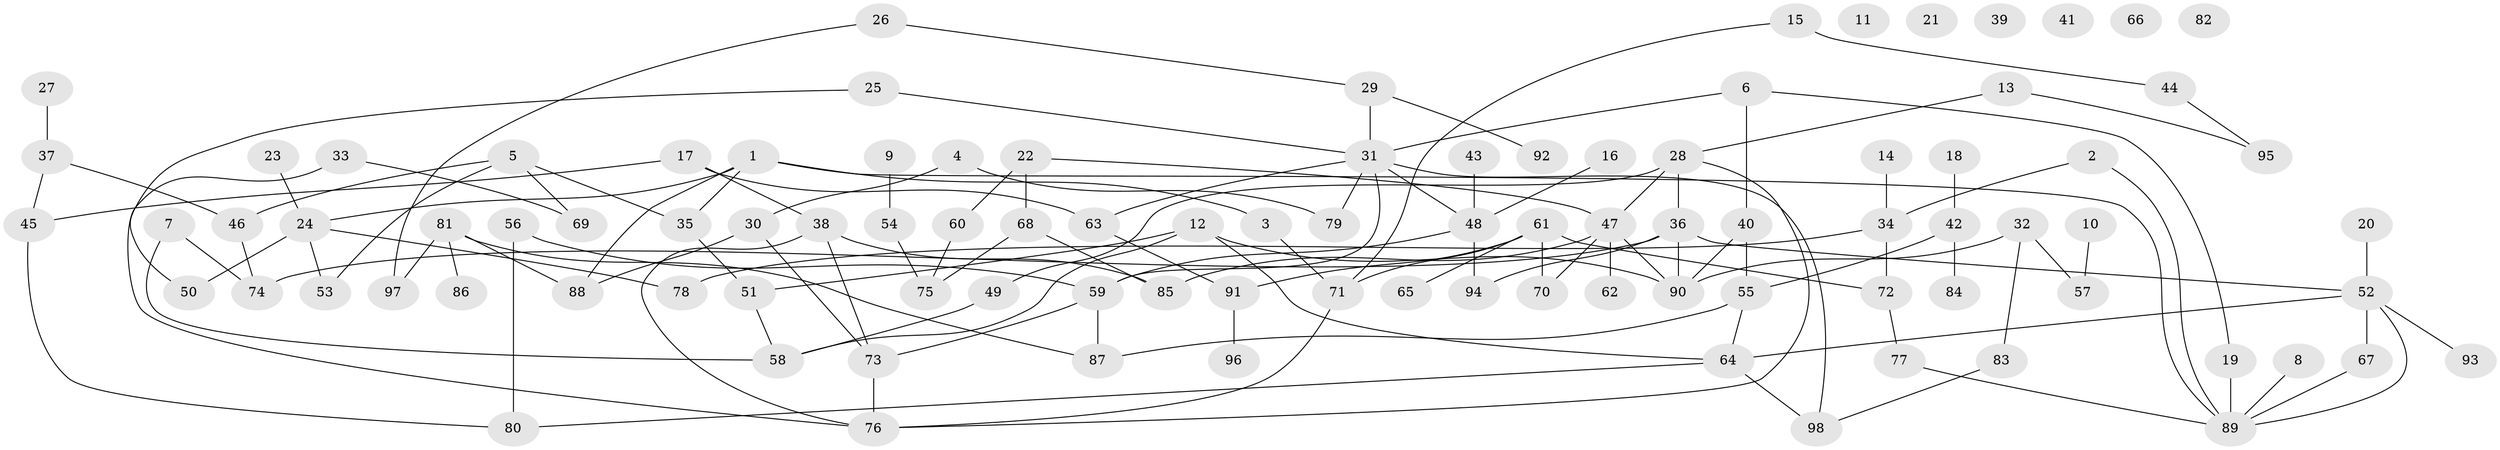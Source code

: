 // coarse degree distribution, {8: 0.04477611940298507, 2: 0.2537313432835821, 3: 0.1791044776119403, 5: 0.07462686567164178, 1: 0.1791044776119403, 0: 0.08955223880597014, 4: 0.11940298507462686, 6: 0.04477611940298507, 7: 0.014925373134328358}
// Generated by graph-tools (version 1.1) at 2025/23/03/03/25 07:23:27]
// undirected, 98 vertices, 129 edges
graph export_dot {
graph [start="1"]
  node [color=gray90,style=filled];
  1;
  2;
  3;
  4;
  5;
  6;
  7;
  8;
  9;
  10;
  11;
  12;
  13;
  14;
  15;
  16;
  17;
  18;
  19;
  20;
  21;
  22;
  23;
  24;
  25;
  26;
  27;
  28;
  29;
  30;
  31;
  32;
  33;
  34;
  35;
  36;
  37;
  38;
  39;
  40;
  41;
  42;
  43;
  44;
  45;
  46;
  47;
  48;
  49;
  50;
  51;
  52;
  53;
  54;
  55;
  56;
  57;
  58;
  59;
  60;
  61;
  62;
  63;
  64;
  65;
  66;
  67;
  68;
  69;
  70;
  71;
  72;
  73;
  74;
  75;
  76;
  77;
  78;
  79;
  80;
  81;
  82;
  83;
  84;
  85;
  86;
  87;
  88;
  89;
  90;
  91;
  92;
  93;
  94;
  95;
  96;
  97;
  98;
  1 -- 3;
  1 -- 24;
  1 -- 35;
  1 -- 88;
  1 -- 89;
  2 -- 34;
  2 -- 89;
  3 -- 71;
  4 -- 30;
  4 -- 79;
  5 -- 35;
  5 -- 46;
  5 -- 53;
  5 -- 69;
  6 -- 19;
  6 -- 31;
  6 -- 40;
  7 -- 58;
  7 -- 74;
  8 -- 89;
  9 -- 54;
  10 -- 57;
  12 -- 51;
  12 -- 58;
  12 -- 64;
  12 -- 90;
  13 -- 28;
  13 -- 95;
  14 -- 34;
  15 -- 44;
  15 -- 71;
  16 -- 48;
  17 -- 38;
  17 -- 45;
  17 -- 63;
  18 -- 42;
  19 -- 89;
  20 -- 52;
  22 -- 47;
  22 -- 60;
  22 -- 68;
  23 -- 24;
  24 -- 50;
  24 -- 53;
  24 -- 78;
  25 -- 31;
  25 -- 50;
  26 -- 29;
  26 -- 97;
  27 -- 37;
  28 -- 36;
  28 -- 47;
  28 -- 49;
  28 -- 76;
  29 -- 31;
  29 -- 92;
  30 -- 73;
  30 -- 88;
  31 -- 48;
  31 -- 59;
  31 -- 63;
  31 -- 79;
  31 -- 98;
  32 -- 57;
  32 -- 83;
  32 -- 90;
  33 -- 69;
  33 -- 76;
  34 -- 72;
  34 -- 78;
  35 -- 51;
  36 -- 52;
  36 -- 74;
  36 -- 90;
  36 -- 94;
  37 -- 45;
  37 -- 46;
  38 -- 73;
  38 -- 76;
  38 -- 85;
  40 -- 55;
  40 -- 90;
  42 -- 55;
  42 -- 84;
  43 -- 48;
  44 -- 95;
  45 -- 80;
  46 -- 74;
  47 -- 62;
  47 -- 70;
  47 -- 85;
  47 -- 90;
  48 -- 59;
  48 -- 94;
  49 -- 58;
  51 -- 58;
  52 -- 64;
  52 -- 67;
  52 -- 89;
  52 -- 93;
  54 -- 75;
  55 -- 64;
  55 -- 87;
  56 -- 59;
  56 -- 80;
  59 -- 73;
  59 -- 87;
  60 -- 75;
  61 -- 65;
  61 -- 70;
  61 -- 71;
  61 -- 72;
  61 -- 91;
  63 -- 91;
  64 -- 80;
  64 -- 98;
  67 -- 89;
  68 -- 75;
  68 -- 85;
  71 -- 76;
  72 -- 77;
  73 -- 76;
  77 -- 89;
  81 -- 86;
  81 -- 87;
  81 -- 88;
  81 -- 97;
  83 -- 98;
  91 -- 96;
}

